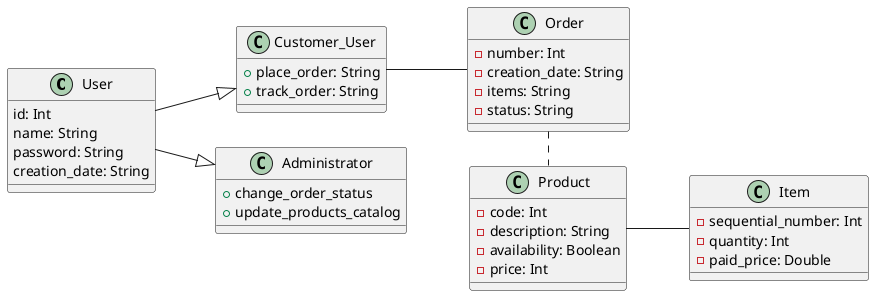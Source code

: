 @startuml design

left to right direction

class User{
    id: Int
    name: String
    password: String
    creation_date: String
}

class Customer_User{
    +place_order: String
    +track_order: String
}

class Product{
    -code: Int
    -description: String
    -availability: Boolean
    -price: Int
}

class Order{
    -number: Int
    -creation_date: String
    -items: String
    -status: String
}

class Item{
    -sequential_number: Int
    -quantity: Int
    -paid_price: Double 
}

class Administrator{
    +change_order_status
    +update_products_catalog
}

User --|> Customer_User
User --|> Administrator 
Customer_User -- Order
Product -- Item
Order . Product 
@enduml